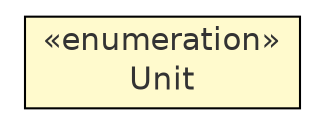 #!/usr/local/bin/dot
#
# Class diagram 
# Generated by UmlGraph version 4.8 (http://www.spinellis.gr/sw/umlgraph)
#

digraph G {
	edge [fontname="Helvetica",fontsize=10,labelfontname="Helvetica",labelfontsize=10];
	node [fontname="Helvetica",fontsize=10,shape=plaintext];
	rankdir=LR;
	ranksep=1;
	// com.xuggle.xuggler.ITimeValue.Unit
	c12260 [label=<<table border="0" cellborder="1" cellspacing="0" cellpadding="2" port="p" bgcolor="lemonChiffon" href="./ITimeValue.Unit.html">
		<tr><td><table border="0" cellspacing="0" cellpadding="1">
			<tr><td> &laquo;enumeration&raquo; </td></tr>
			<tr><td> Unit </td></tr>
		</table></td></tr>
		</table>>, fontname="Helvetica", fontcolor="grey20", fontsize=15.0];
}

